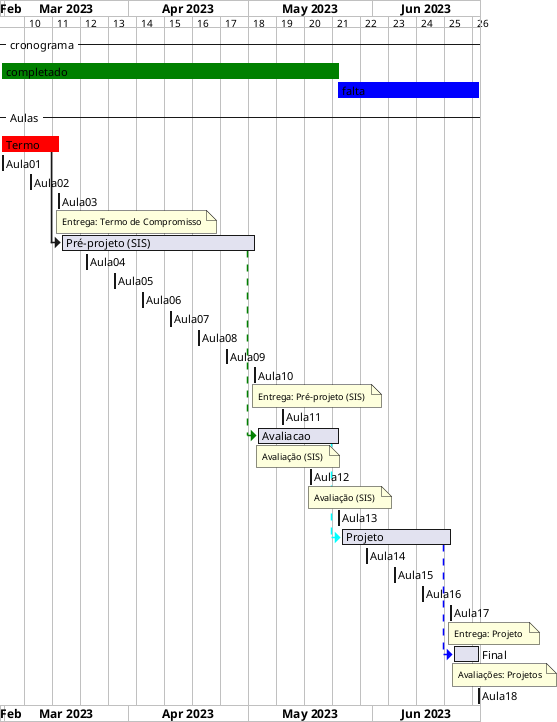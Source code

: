 @startgantt cronograma_SIS

/'TODO: tentar usar variáveis do sistema: https://blog.jdriven.com/2017/01/plantuml-pleasantness-using-current-date/  '/
/'atualizar'/
!$dataInicio = "	2023-02-28	"
!$dataFim  = "	2023-06-27	"
!$Aula01 = $dataInicio		
!$Aula02 = "	2023-03-07	"
!$Aula03 = "	2023-03-14	"
!$Aula04 = "	2023-03-21	"
!$Aula05 = "	2023-03-28	"
!$Aula06 = "	2023-04-04	"
!$Aula07 = "	2023-04-11	"
!$Aula08 = "	2023-04-18	"
!$Aula09 = "	2023-04-25	"
!$Aula10 = "	2023-05-02	"
!$Aula11 = "	2023-05-09	"
!$Aula12 = "	2023-05-16	"
!$Aula13 = "	2023-05-23	"
!$Aula14 = "	2023-05-30	"
!$Aula15 = "	2023-06-06	"
!$Aula16 = "	2023-06-13	"
!$Aula17 = "	2023-06-20	"
!$Aula18 = "	2023-06-27	"
!$Aula18 = $dataFim		
!$dataAtual  = $Aula13
/'atualizar'/

ganttscale weekly

Project starts $dataInicio

-- cronograma -- 
[completado] is colored in green
[completado] starts $dataInicio and ends $dataAtual
[falta] starts $dataAtual and ends $dataFim
[falta] is colored in blue

-- Aulas -- 
[Termo] is colored in Red
[Termo]  starts $Aula01 and ends $Aula03
[Aula01] starts $Aula01 and ends $Aula01
[Aula02] starts $Aula02 and ends $Aula02
[Aula03] starts $Aula03 and ends $Aula03
note bottom
Entrega: Termo de Compromisso
end note
[Pré-projeto (SIS)] starts at [Termo]'s end
[Pré-projeto (SIS)] ends $Aula10
[Aula04] starts $Aula04 and ends $Aula04
[Aula05] starts $Aula05 and ends $Aula05
[Aula06] starts $Aula06 and ends $Aula06
[Aula07] starts $Aula07 and ends $Aula07
[Aula08] starts $Aula08 and ends $Aula08
[Aula09] starts $Aula09 and ends $Aula09
[Aula10] starts $Aula10 and ends $Aula10
note bottom
Entrega: Pré-projeto (SIS) 
end note
[Aula11] starts $Aula11 and ends $Aula11
[Avaliacao] starts at [Pré-projeto (SIS)]'s end with green dashed link
[Avaliacao] ends $Aula13
note bottom
Avaliação (SIS) 
end note
[Aula12] starts $Aula12 and ends $Aula12
note bottom
Avaliação (SIS) 
end note
[Aula13] starts $Aula13 and ends $Aula13
[Projeto] starts at [Avaliacao]'s end with cyan dashed link
[Projeto] ends $Aula17
[Aula14] starts $Aula14 and ends $Aula14
[Aula15] starts $Aula15 and ends $Aula15
[Aula16] starts $Aula16 and ends $Aula16
[Aula17] starts $Aula17 and ends $Aula17
note bottom
Entrega: Projeto 
end note
[Final] starts at [Projeto]'s end with blue dashed link
[Final] ends $Aula18
note bottom
Avaliações: Projetos
end note
[Aula18] starts $Aula18 and ends $Aula18

@endgantt